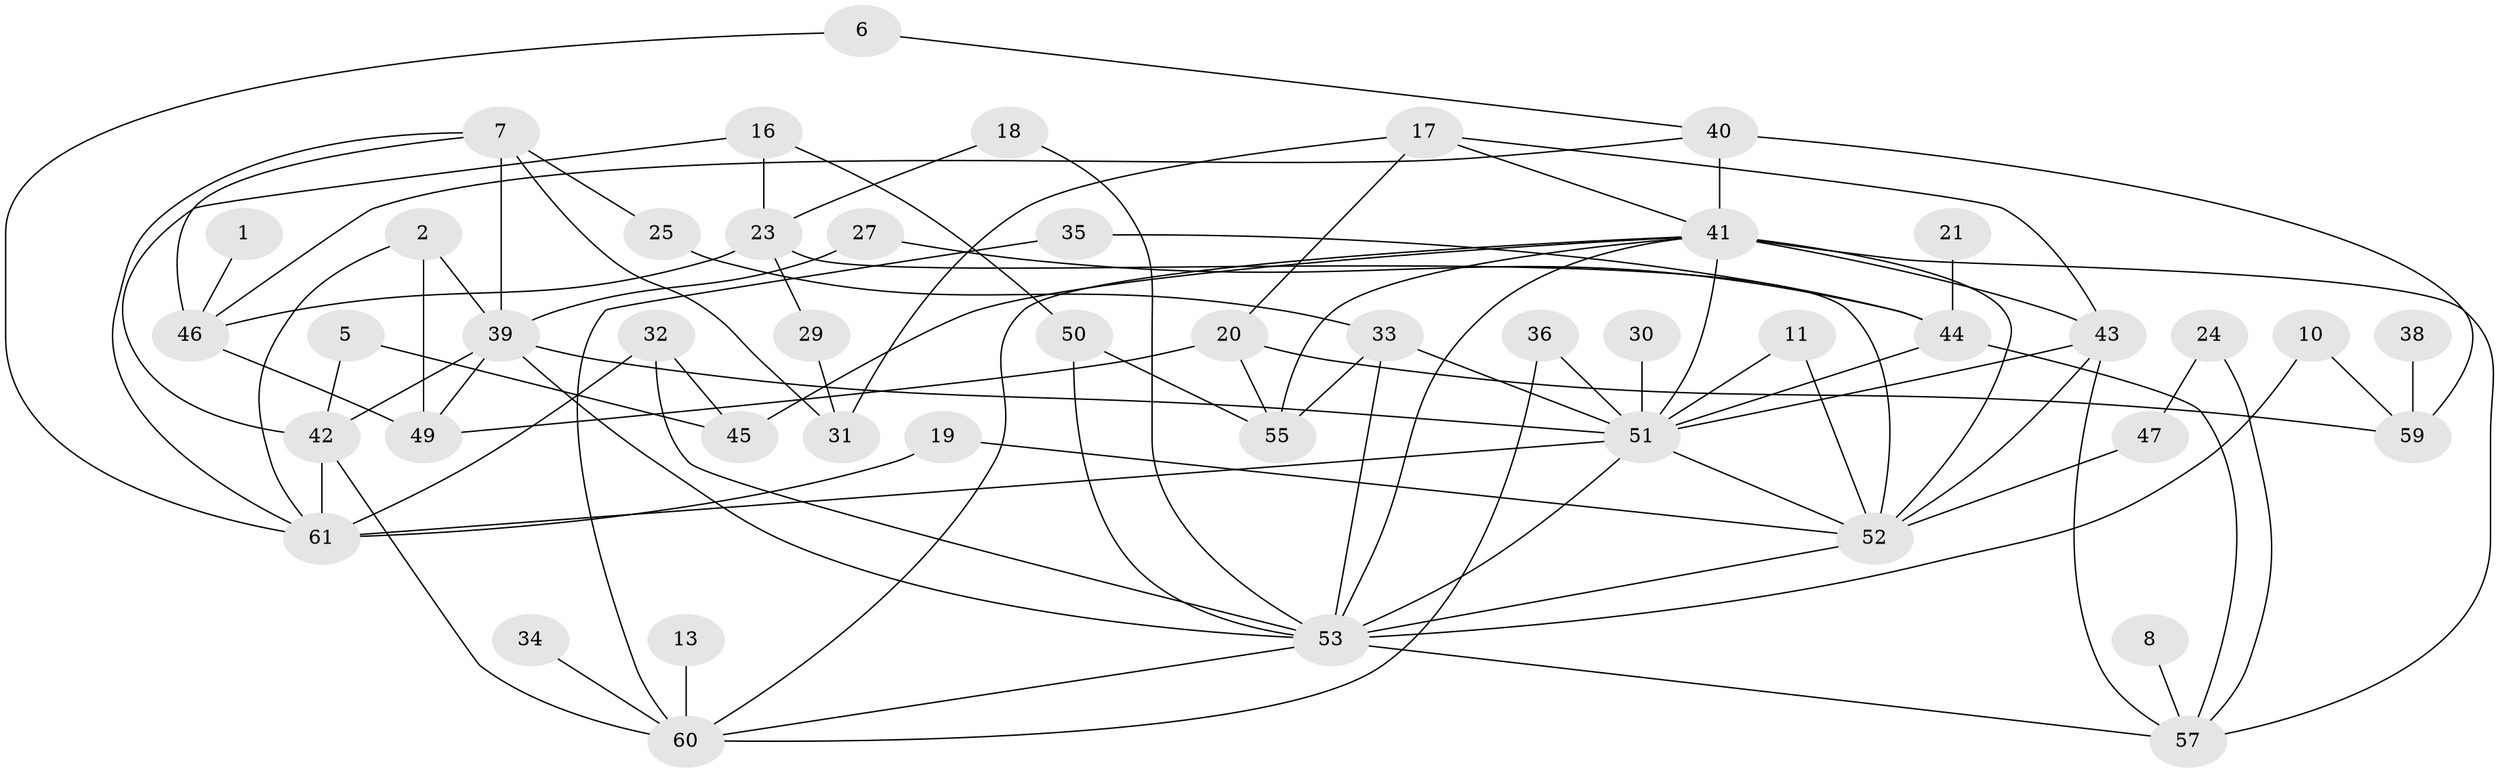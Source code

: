 // original degree distribution, {3: 0.16393442622950818, 4: 0.1557377049180328, 1: 0.21311475409836064, 0: 0.08196721311475409, 5: 0.09016393442622951, 2: 0.2459016393442623, 6: 0.040983606557377046, 7: 0.00819672131147541}
// Generated by graph-tools (version 1.1) at 2025/25/03/09/25 03:25:18]
// undirected, 47 vertices, 88 edges
graph export_dot {
graph [start="1"]
  node [color=gray90,style=filled];
  1;
  2;
  5;
  6;
  7;
  8;
  10;
  11;
  13;
  16;
  17;
  18;
  19;
  20;
  21;
  23;
  24;
  25;
  27;
  29;
  30;
  31;
  32;
  33;
  34;
  35;
  36;
  38;
  39;
  40;
  41;
  42;
  43;
  44;
  45;
  46;
  47;
  49;
  50;
  51;
  52;
  53;
  55;
  57;
  59;
  60;
  61;
  1 -- 46 [weight=1.0];
  2 -- 39 [weight=1.0];
  2 -- 49 [weight=2.0];
  2 -- 61 [weight=1.0];
  5 -- 42 [weight=1.0];
  5 -- 45 [weight=1.0];
  6 -- 40 [weight=1.0];
  6 -- 61 [weight=1.0];
  7 -- 25 [weight=1.0];
  7 -- 31 [weight=1.0];
  7 -- 39 [weight=1.0];
  7 -- 46 [weight=1.0];
  7 -- 61 [weight=1.0];
  8 -- 57 [weight=1.0];
  10 -- 53 [weight=1.0];
  10 -- 59 [weight=1.0];
  11 -- 51 [weight=1.0];
  11 -- 52 [weight=1.0];
  13 -- 60 [weight=1.0];
  16 -- 23 [weight=1.0];
  16 -- 42 [weight=1.0];
  16 -- 50 [weight=1.0];
  17 -- 20 [weight=1.0];
  17 -- 31 [weight=1.0];
  17 -- 41 [weight=1.0];
  17 -- 43 [weight=1.0];
  18 -- 23 [weight=1.0];
  18 -- 53 [weight=1.0];
  19 -- 52 [weight=1.0];
  19 -- 61 [weight=1.0];
  20 -- 49 [weight=2.0];
  20 -- 55 [weight=1.0];
  20 -- 59 [weight=1.0];
  21 -- 44 [weight=1.0];
  23 -- 29 [weight=1.0];
  23 -- 46 [weight=1.0];
  23 -- 52 [weight=1.0];
  24 -- 47 [weight=1.0];
  24 -- 57 [weight=1.0];
  25 -- 33 [weight=1.0];
  27 -- 39 [weight=1.0];
  27 -- 44 [weight=1.0];
  29 -- 31 [weight=1.0];
  30 -- 51 [weight=1.0];
  32 -- 45 [weight=1.0];
  32 -- 53 [weight=1.0];
  32 -- 61 [weight=1.0];
  33 -- 51 [weight=1.0];
  33 -- 53 [weight=1.0];
  33 -- 55 [weight=1.0];
  34 -- 60 [weight=1.0];
  35 -- 44 [weight=1.0];
  35 -- 60 [weight=1.0];
  36 -- 51 [weight=1.0];
  36 -- 60 [weight=1.0];
  38 -- 59 [weight=1.0];
  39 -- 42 [weight=1.0];
  39 -- 49 [weight=1.0];
  39 -- 51 [weight=1.0];
  39 -- 53 [weight=1.0];
  40 -- 41 [weight=1.0];
  40 -- 46 [weight=1.0];
  40 -- 59 [weight=2.0];
  41 -- 43 [weight=3.0];
  41 -- 45 [weight=1.0];
  41 -- 51 [weight=1.0];
  41 -- 52 [weight=2.0];
  41 -- 53 [weight=1.0];
  41 -- 55 [weight=2.0];
  41 -- 57 [weight=1.0];
  41 -- 60 [weight=1.0];
  42 -- 60 [weight=1.0];
  42 -- 61 [weight=1.0];
  43 -- 51 [weight=1.0];
  43 -- 52 [weight=1.0];
  43 -- 57 [weight=1.0];
  44 -- 51 [weight=1.0];
  44 -- 57 [weight=1.0];
  46 -- 49 [weight=1.0];
  47 -- 52 [weight=1.0];
  50 -- 53 [weight=1.0];
  50 -- 55 [weight=1.0];
  51 -- 52 [weight=1.0];
  51 -- 53 [weight=1.0];
  51 -- 61 [weight=1.0];
  52 -- 53 [weight=1.0];
  53 -- 57 [weight=1.0];
  53 -- 60 [weight=1.0];
}
